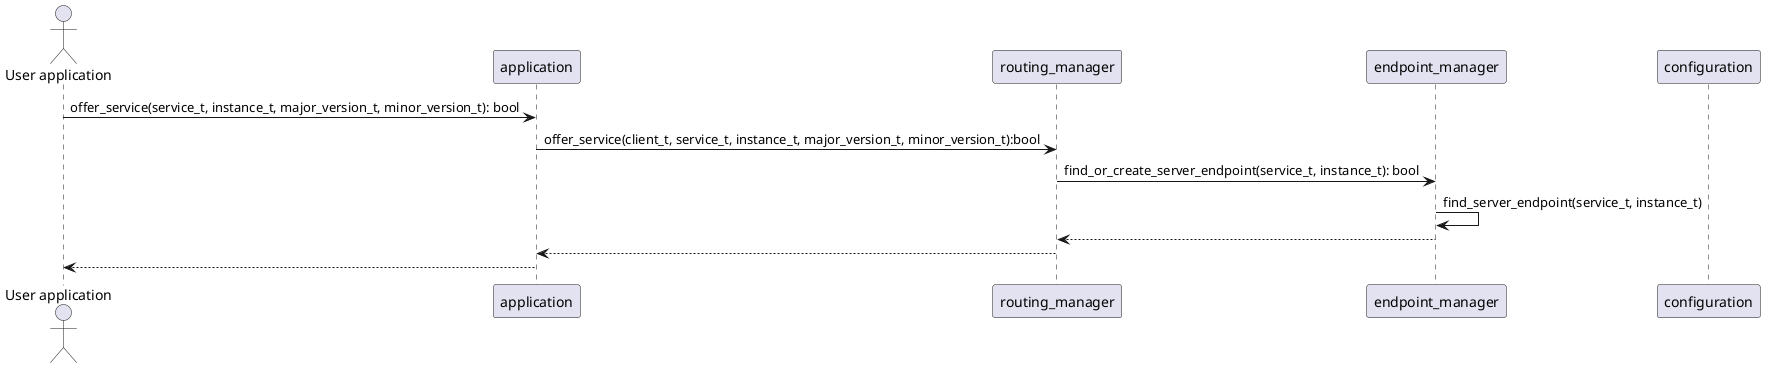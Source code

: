 @startuml
actor "User application " as User
participant application
participant routing_manager
participant endpoint_manager
participant configuration

User -> application : offer_service(service_t, instance_t, major_version_t, minor_version_t): bool
application -> routing_manager : offer_service(client_t, service_t, instance_t, major_version_t, minor_version_t):bool
routing_manager -> endpoint_manager : find_or_create_server_endpoint(service_t, instance_t): bool
endpoint_manager -> endpoint_manager : find_server_endpoint(service_t, instance_t)

endpoint_manager --> routing_manager
routing_manager --> application
application --> User

@enduml
